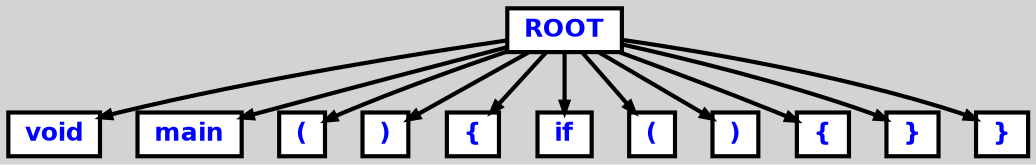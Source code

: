 digraph {

	ordering=out;
	ranksep=.4;
	bgcolor="lightgrey"; node [shape=box, fixedsize=false, fontsize=12, fontname="Helvetica-bold", fontcolor="blue"
		width=.25, height=.25, color="black", fillcolor="white", style="filled, solid, bold"];
	edge [arrowsize=.5, color="black", style="bold"]

  n0 [label="ROOT"];
  n1 [label="void"];
  n2 [label="main"];
  n3 [label="("];
  n4 [label=")"];
  n5 [label="{"];
  n6 [label="if"];
  n7 [label="("];
  n8 [label=")"];
  n9 [label="{"];
  n10 [label="}"];
  n11 [label="}"];

  n0 -> n1 // "ROOT" -> "void"
  n0 -> n2 // "ROOT" -> "main"
  n0 -> n3 // "ROOT" -> "("
  n0 -> n4 // "ROOT" -> ")"
  n0 -> n5 // "ROOT" -> "{"
  n0 -> n6 // "ROOT" -> "if"
  n0 -> n7 // "ROOT" -> "("
  n0 -> n8 // "ROOT" -> ")"
  n0 -> n9 // "ROOT" -> "{"
  n0 -> n10 // "ROOT" -> "}"
  n0 -> n11 // "ROOT" -> "}"

}

